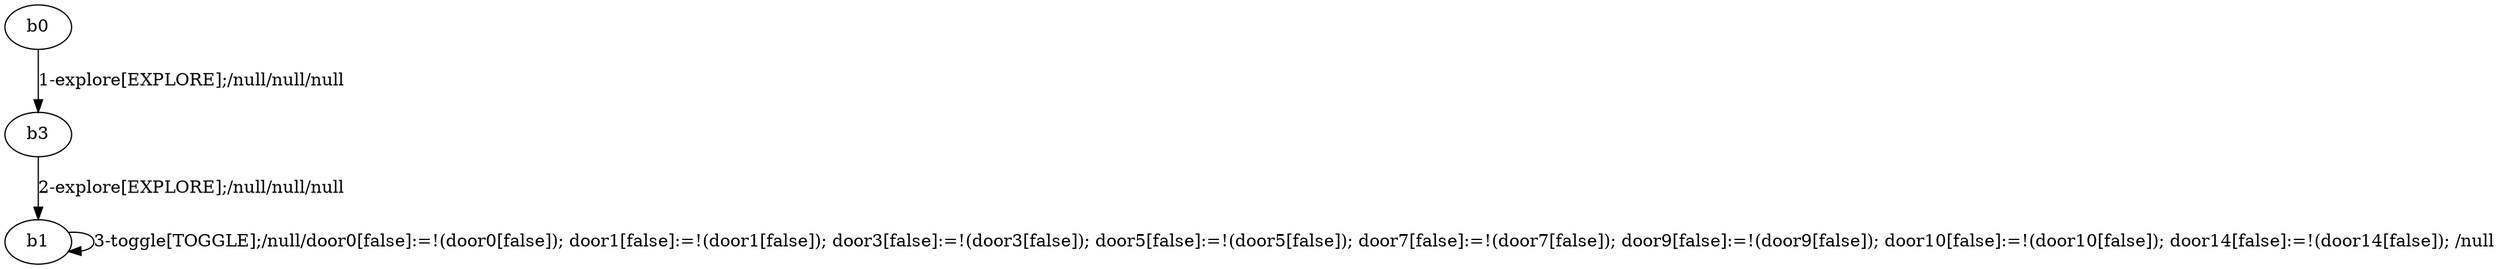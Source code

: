 # Total number of goals covered by this test: 1
# b1 --> b1

digraph g {
"b0" -> "b3" [label = "1-explore[EXPLORE];/null/null/null"];
"b3" -> "b1" [label = "2-explore[EXPLORE];/null/null/null"];
"b1" -> "b1" [label = "3-toggle[TOGGLE];/null/door0[false]:=!(door0[false]); door1[false]:=!(door1[false]); door3[false]:=!(door3[false]); door5[false]:=!(door5[false]); door7[false]:=!(door7[false]); door9[false]:=!(door9[false]); door10[false]:=!(door10[false]); door14[false]:=!(door14[false]); /null"];
}
